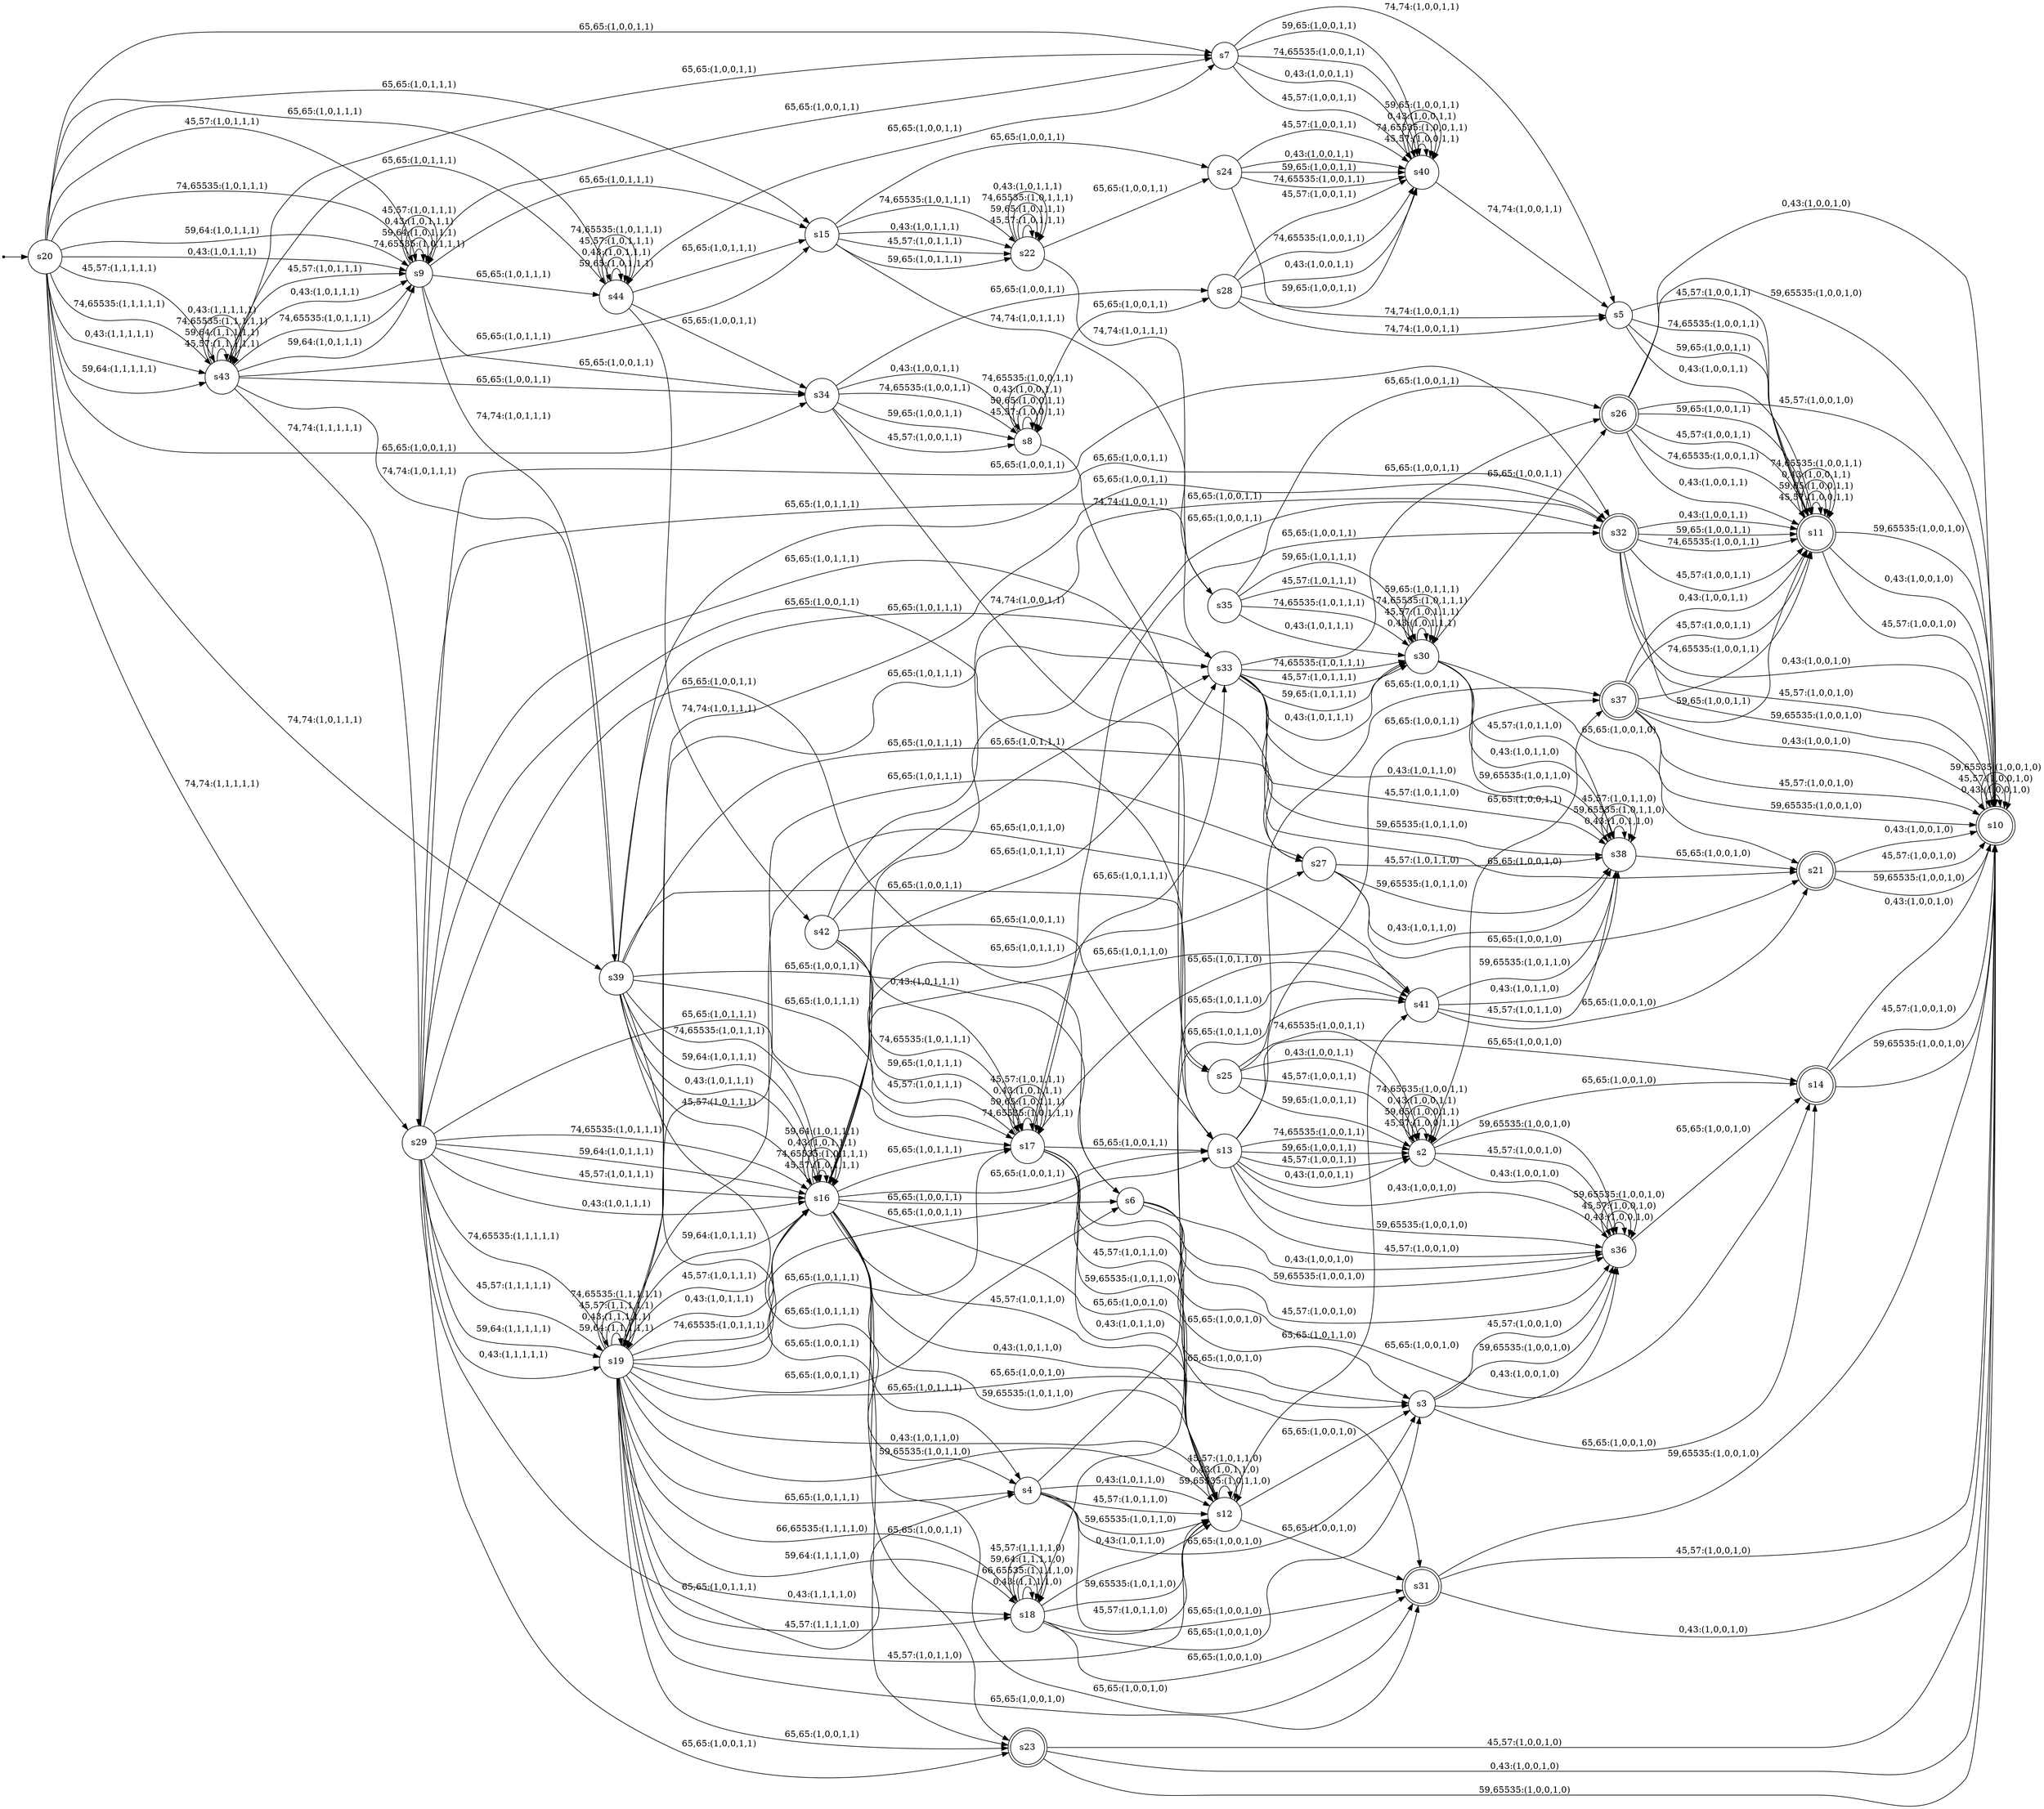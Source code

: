 
      digraph G {
        rankdir=LR;
        init [shape=point];
        node [shape = doublecircle];
        s14 s21 s37 s31 s26 s32 s11 s10 s23
        node [shape = circle];
        init -> s20;
        s44 -> s44 [label = "59,65:(1,0,1,1,1)"]
        s44 -> s44 [label = "0,43:(1,0,1,1,1)"]
        s44 -> s44 [label = "45,57:(1,0,1,1,1)"]
        s44 -> s7 [label = "65,65:(1,0,0,1,1)"]
        s44 -> s15 [label = "65,65:(1,0,1,1,1)"]
        s44 -> s34 [label = "65,65:(1,0,0,1,1)"]
        s44 -> s44 [label = "74,65535:(1,0,1,1,1)"]
        s44 -> s42 [label = "74,74:(1,0,1,1,1)"]
        s43 -> s9 [label = "0,43:(1,0,1,1,1)"]
        s43 -> s43 [label = "45,57:(1,1,1,1,1)"]
        s43 -> s15 [label = "65,65:(1,0,1,1,1)"]
        s43 -> s43 [label = "59,64:(1,1,1,1,1)"]
        s43 -> s44 [label = "65,65:(1,0,1,1,1)"]
        s43 -> s29 [label = "74,74:(1,1,1,1,1)"]
        s43 -> s39 [label = "74,74:(1,0,1,1,1)"]
        s43 -> s43 [label = "74,65535:(1,1,1,1,1)"]
        s43 -> s9 [label = "74,65535:(1,0,1,1,1)"]
        s43 -> s34 [label = "65,65:(1,0,0,1,1)"]
        s43 -> s9 [label = "59,64:(1,0,1,1,1)"]
        s43 -> s43 [label = "0,43:(1,1,1,1,1)"]
        s43 -> s9 [label = "45,57:(1,0,1,1,1)"]
        s43 -> s7 [label = "65,65:(1,0,0,1,1)"]
        s42 -> s17 [label = "45,57:(1,0,1,1,1)"]
        s42 -> s13 [label = "65,65:(1,0,0,1,1)"]
        s42 -> s32 [label = "65,65:(1,0,0,1,1)"]
        s42 -> s17 [label = "0,43:(1,0,1,1,1)"]
        s42 -> s17 [label = "74,65535:(1,0,1,1,1)"]
        s42 -> s33 [label = "65,65:(1,0,1,1,1)"]
        s42 -> s17 [label = "59,65:(1,0,1,1,1)"]
        s41 -> s38 [label = "59,65535:(1,0,1,1,0)"]
        s41 -> s38 [label = "45,57:(1,0,1,1,0)"]
        s41 -> s21 [label = "65,65:(1,0,0,1,0)"]
        s41 -> s38 [label = "0,43:(1,0,1,1,0)"]
        s40 -> s40 [label = "45,57:(1,0,0,1,1)"]
        s40 -> s40 [label = "74,65535:(1,0,0,1,1)"]
        s40 -> s5 [label = "74,74:(1,0,0,1,1)"]
        s40 -> s40 [label = "0,43:(1,0,0,1,1)"]
        s40 -> s40 [label = "59,65:(1,0,0,1,1)"]
        s39 -> s16 [label = "45,57:(1,0,1,1,1)"]
        s39 -> s33 [label = "65,65:(1,0,1,1,1)"]
        s39 -> s32 [label = "65,65:(1,0,0,1,1)"]
        s39 -> s13 [label = "65,65:(1,0,0,1,1)"]
        s39 -> s16 [label = "74,65535:(1,0,1,1,1)"]
        s39 -> s27 [label = "65,65:(1,0,1,1,1)"]
        s39 -> s4 [label = "65,65:(1,0,1,1,1)"]
        s39 -> s23 [label = "65,65:(1,0,0,1,1)"]
        s39 -> s17 [label = "65,65:(1,0,1,1,1)"]
        s39 -> s16 [label = "59,64:(1,0,1,1,1)"]
        s39 -> s6 [label = "65,65:(1,0,0,1,1)"]
        s39 -> s16 [label = "0,43:(1,0,1,1,1)"]
        s38 -> s38 [label = "0,43:(1,0,1,1,0)"]
        s38 -> s38 [label = "59,65535:(1,0,1,1,0)"]
        s38 -> s21 [label = "65,65:(1,0,0,1,0)"]
        s38 -> s38 [label = "45,57:(1,0,1,1,0)"]
        s37 -> s11 [label = "0,43:(1,0,0,1,1)"]
        s37 -> s11 [label = "45,57:(1,0,0,1,1)"]
        s37 -> s10 [label = "45,57:(1,0,0,1,0)"]
        s37 -> s10 [label = "59,65535:(1,0,0,1,0)"]
        s37 -> s10 [label = "0,43:(1,0,0,1,0)"]
        s37 -> s11 [label = "74,65535:(1,0,0,1,1)"]
        s37 -> s11 [label = "59,65:(1,0,0,1,1)"]
        s36 -> s36 [label = "0,43:(1,0,0,1,0)"]
        s36 -> s36 [label = "45,57:(1,0,0,1,0)"]
        s36 -> s14 [label = "65,65:(1,0,0,1,0)"]
        s36 -> s36 [label = "59,65535:(1,0,0,1,0)"]
        s35 -> s30 [label = "45,57:(1,0,1,1,1)"]
        s35 -> s30 [label = "74,65535:(1,0,1,1,1)"]
        s35 -> s30 [label = "0,43:(1,0,1,1,1)"]
        s35 -> s26 [label = "65,65:(1,0,0,1,1)"]
        s35 -> s30 [label = "59,65:(1,0,1,1,1)"]
        s34 -> s8 [label = "74,65535:(1,0,0,1,1)"]
        s34 -> s8 [label = "59,65:(1,0,0,1,1)"]
        s34 -> s28 [label = "65,65:(1,0,0,1,1)"]
        s34 -> s8 [label = "45,57:(1,0,0,1,1)"]
        s34 -> s25 [label = "74,74:(1,0,0,1,1)"]
        s34 -> s8 [label = "0,43:(1,0,0,1,1)"]
        s33 -> s38 [label = "45,57:(1,0,1,1,0)"]
        s33 -> s38 [label = "0,43:(1,0,1,1,0)"]
        s33 -> s21 [label = "65,65:(1,0,0,1,0)"]
        s33 -> s30 [label = "74,65535:(1,0,1,1,1)"]
        s33 -> s30 [label = "45,57:(1,0,1,1,1)"]
        s33 -> s30 [label = "59,65:(1,0,1,1,1)"]
        s33 -> s30 [label = "0,43:(1,0,1,1,1)"]
        s33 -> s38 [label = "59,65535:(1,0,1,1,0)"]
        s33 -> s26 [label = "65,65:(1,0,0,1,1)"]
        s32 -> s10 [label = "59,65535:(1,0,0,1,0)"]
        s32 -> s11 [label = "45,57:(1,0,0,1,1)"]
        s32 -> s11 [label = "0,43:(1,0,0,1,1)"]
        s32 -> s11 [label = "59,65:(1,0,0,1,1)"]
        s32 -> s10 [label = "0,43:(1,0,0,1,0)"]
        s32 -> s10 [label = "45,57:(1,0,0,1,0)"]
        s32 -> s11 [label = "74,65535:(1,0,0,1,1)"]
        s31 -> s10 [label = "45,57:(1,0,0,1,0)"]
        s31 -> s10 [label = "0,43:(1,0,0,1,0)"]
        s31 -> s10 [label = "59,65535:(1,0,0,1,0)"]
        s30 -> s30 [label = "0,43:(1,0,1,1,1)"]
        s30 -> s21 [label = "65,65:(1,0,0,1,0)"]
        s30 -> s30 [label = "45,57:(1,0,1,1,1)"]
        s30 -> s26 [label = "65,65:(1,0,0,1,1)"]
        s30 -> s38 [label = "45,57:(1,0,1,1,0)"]
        s30 -> s30 [label = "74,65535:(1,0,1,1,1)"]
        s30 -> s30 [label = "59,65:(1,0,1,1,1)"]
        s30 -> s38 [label = "0,43:(1,0,1,1,0)"]
        s30 -> s38 [label = "59,65535:(1,0,1,1,0)"]
        s29 -> s4 [label = "65,65:(1,0,1,1,1)"]
        s29 -> s27 [label = "65,65:(1,0,1,1,1)"]
        s29 -> s19 [label = "45,57:(1,1,1,1,1)"]
        s29 -> s6 [label = "65,65:(1,0,0,1,1)"]
        s29 -> s32 [label = "65,65:(1,0,0,1,1)"]
        s29 -> s19 [label = "59,64:(1,1,1,1,1)"]
        s29 -> s16 [label = "74,65535:(1,0,1,1,1)"]
        s29 -> s16 [label = "59,64:(1,0,1,1,1)"]
        s29 -> s13 [label = "65,65:(1,0,0,1,1)"]
        s29 -> s16 [label = "45,57:(1,0,1,1,1)"]
        s29 -> s17 [label = "65,65:(1,0,1,1,1)"]
        s29 -> s19 [label = "0,43:(1,1,1,1,1)"]
        s29 -> s19 [label = "74,65535:(1,1,1,1,1)"]
        s29 -> s16 [label = "0,43:(1,0,1,1,1)"]
        s29 -> s33 [label = "65,65:(1,0,1,1,1)"]
        s29 -> s23 [label = "65,65:(1,0,0,1,1)"]
        s28 -> s40 [label = "74,65535:(1,0,0,1,1)"]
        s28 -> s40 [label = "0,43:(1,0,0,1,1)"]
        s28 -> s5 [label = "74,74:(1,0,0,1,1)"]
        s28 -> s40 [label = "59,65:(1,0,0,1,1)"]
        s28 -> s40 [label = "45,57:(1,0,0,1,1)"]
        s27 -> s38 [label = "0,43:(1,0,1,1,0)"]
        s27 -> s38 [label = "45,57:(1,0,1,1,0)"]
        s27 -> s21 [label = "65,65:(1,0,0,1,0)"]
        s27 -> s38 [label = "59,65535:(1,0,1,1,0)"]
        s26 -> s11 [label = "74,65535:(1,0,0,1,1)"]
        s26 -> s11 [label = "0,43:(1,0,0,1,1)"]
        s26 -> s10 [label = "45,57:(1,0,0,1,0)"]
        s26 -> s10 [label = "0,43:(1,0,0,1,0)"]
        s26 -> s10 [label = "59,65535:(1,0,0,1,0)"]
        s26 -> s11 [label = "59,65:(1,0,0,1,1)"]
        s26 -> s11 [label = "45,57:(1,0,0,1,1)"]
        s25 -> s2 [label = "74,65535:(1,0,0,1,1)"]
        s25 -> s2 [label = "0,43:(1,0,0,1,1)"]
        s25 -> s2 [label = "45,57:(1,0,0,1,1)"]
        s25 -> s2 [label = "59,65:(1,0,0,1,1)"]
        s25 -> s37 [label = "65,65:(1,0,0,1,1)"]
        s24 -> s40 [label = "59,65:(1,0,0,1,1)"]
        s24 -> s40 [label = "74,65535:(1,0,0,1,1)"]
        s24 -> s5 [label = "74,74:(1,0,0,1,1)"]
        s24 -> s40 [label = "45,57:(1,0,0,1,1)"]
        s24 -> s40 [label = "0,43:(1,0,0,1,1)"]
        s23 -> s10 [label = "59,65535:(1,0,0,1,0)"]
        s23 -> s10 [label = "45,57:(1,0,0,1,0)"]
        s23 -> s10 [label = "0,43:(1,0,0,1,0)"]
        s22 -> s35 [label = "74,74:(1,0,1,1,1)"]
        s22 -> s22 [label = "45,57:(1,0,1,1,1)"]
        s22 -> s22 [label = "59,65:(1,0,1,1,1)"]
        s22 -> s24 [label = "65,65:(1,0,0,1,1)"]
        s22 -> s22 [label = "74,65535:(1,0,1,1,1)"]
        s22 -> s22 [label = "0,43:(1,0,1,1,1)"]
        s21 -> s10 [label = "0,43:(1,0,0,1,0)"]
        s21 -> s10 [label = "45,57:(1,0,0,1,0)"]
        s21 -> s10 [label = "59,65535:(1,0,0,1,0)"]
        s20 -> s15 [label = "65,65:(1,0,1,1,1)"]
        s20 -> s9 [label = "45,57:(1,0,1,1,1)"]
        s20 -> s29 [label = "74,74:(1,1,1,1,1)"]
        s20 -> s39 [label = "74,74:(1,0,1,1,1)"]
        s20 -> s9 [label = "74,65535:(1,0,1,1,1)"]
        s20 -> s43 [label = "45,57:(1,1,1,1,1)"]
        s20 -> s44 [label = "65,65:(1,0,1,1,1)"]
        s20 -> s9 [label = "59,64:(1,0,1,1,1)"]
        s20 -> s43 [label = "74,65535:(1,1,1,1,1)"]
        s20 -> s43 [label = "0,43:(1,1,1,1,1)"]
        s20 -> s43 [label = "59,64:(1,1,1,1,1)"]
        s20 -> s7 [label = "65,65:(1,0,0,1,1)"]
        s20 -> s34 [label = "65,65:(1,0,0,1,1)"]
        s20 -> s9 [label = "0,43:(1,0,1,1,1)"]
        s19 -> s18 [label = "59,64:(1,1,1,1,0)"]
        s19 -> s18 [label = "45,57:(1,1,1,1,0)"]
        s19 -> s6 [label = "65,65:(1,0,0,1,1)"]
        s19 -> s19 [label = "59,64:(1,1,1,1,1)"]
        s19 -> s19 [label = "0,43:(1,1,1,1,1)"]
        s19 -> s19 [label = "45,57:(1,1,1,1,1)"]
        s19 -> s12 [label = "59,65535:(1,0,1,1,0)"]
        s19 -> s33 [label = "65,65:(1,0,1,1,1)"]
        s19 -> s19 [label = "74,65535:(1,1,1,1,1)"]
        s19 -> s18 [label = "0,43:(1,1,1,1,0)"]
        s19 -> s3 [label = "65,65:(1,0,0,1,0)"]
        s19 -> s17 [label = "65,65:(1,0,1,1,1)"]
        s19 -> s18 [label = "66,65535:(1,1,1,1,0)"]
        s19 -> s13 [label = "65,65:(1,0,0,1,1)"]
        s19 -> s23 [label = "65,65:(1,0,0,1,1)"]
        s19 -> s16 [label = "0,43:(1,0,1,1,1)"]
        s19 -> s27 [label = "65,65:(1,0,1,1,1)"]
        s19 -> s4 [label = "65,65:(1,0,1,1,1)"]
        s19 -> s16 [label = "74,65535:(1,0,1,1,1)"]
        s19 -> s41 [label = "65,65:(1,0,1,1,0)"]
        s19 -> s12 [label = "45,57:(1,0,1,1,0)"]
        s19 -> s16 [label = "59,64:(1,0,1,1,1)"]
        s19 -> s31 [label = "65,65:(1,0,0,1,0)"]
        s19 -> s32 [label = "65,65:(1,0,0,1,1)"]
        s19 -> s16 [label = "45,57:(1,0,1,1,1)"]
        s19 -> s12 [label = "0,43:(1,0,1,1,0)"]
        s18 -> s18 [label = "0,43:(1,1,1,1,0)"]
        s18 -> s12 [label = "59,65535:(1,0,1,1,0)"]
        s18 -> s18 [label = "66,65535:(1,1,1,1,0)"]
        s18 -> s12 [label = "45,57:(1,0,1,1,0)"]
        s18 -> s31 [label = "65,65:(1,0,0,1,0)"]
        s18 -> s18 [label = "59,64:(1,1,1,1,0)"]
        s18 -> s18 [label = "45,57:(1,1,1,1,0)"]
        s18 -> s41 [label = "65,65:(1,0,1,1,0)"]
        s18 -> s12 [label = "0,43:(1,0,1,1,0)"]
        s18 -> s3 [label = "65,65:(1,0,0,1,0)"]
        s17 -> s13 [label = "65,65:(1,0,0,1,1)"]
        s17 -> s32 [label = "65,65:(1,0,0,1,1)"]
        s17 -> s17 [label = "74,65535:(1,0,1,1,1)"]
        s17 -> s17 [label = "59,65:(1,0,1,1,1)"]
        s17 -> s33 [label = "65,65:(1,0,1,1,1)"]
        s17 -> s17 [label = "0,43:(1,0,1,1,1)"]
        s17 -> s3 [label = "65,65:(1,0,0,1,0)"]
        s17 -> s12 [label = "45,57:(1,0,1,1,0)"]
        s17 -> s41 [label = "65,65:(1,0,1,1,0)"]
        s17 -> s31 [label = "65,65:(1,0,0,1,0)"]
        s17 -> s12 [label = "59,65535:(1,0,1,1,0)"]
        s17 -> s12 [label = "0,43:(1,0,1,1,0)"]
        s17 -> s17 [label = "45,57:(1,0,1,1,1)"]
        s16 -> s12 [label = "59,65535:(1,0,1,1,0)"]
        s16 -> s17 [label = "65,65:(1,0,1,1,1)"]
        s16 -> s41 [label = "65,65:(1,0,1,1,0)"]
        s16 -> s12 [label = "45,57:(1,0,1,1,0)"]
        s16 -> s27 [label = "65,65:(1,0,1,1,1)"]
        s16 -> s16 [label = "45,57:(1,0,1,1,1)"]
        s16 -> s31 [label = "65,65:(1,0,0,1,0)"]
        s16 -> s16 [label = "74,65535:(1,0,1,1,1)"]
        s16 -> s23 [label = "65,65:(1,0,0,1,1)"]
        s16 -> s4 [label = "65,65:(1,0,1,1,1)"]
        s16 -> s3 [label = "65,65:(1,0,0,1,0)"]
        s16 -> s16 [label = "0,43:(1,0,1,1,1)"]
        s16 -> s12 [label = "0,43:(1,0,1,1,0)"]
        s16 -> s6 [label = "65,65:(1,0,0,1,1)"]
        s16 -> s16 [label = "59,64:(1,0,1,1,1)"]
        s16 -> s13 [label = "65,65:(1,0,0,1,1)"]
        s16 -> s32 [label = "65,65:(1,0,0,1,1)"]
        s16 -> s33 [label = "65,65:(1,0,1,1,1)"]
        s15 -> s24 [label = "65,65:(1,0,0,1,1)"]
        s15 -> s22 [label = "45,57:(1,0,1,1,1)"]
        s15 -> s22 [label = "59,65:(1,0,1,1,1)"]
        s15 -> s35 [label = "74,74:(1,0,1,1,1)"]
        s15 -> s22 [label = "74,65535:(1,0,1,1,1)"]
        s15 -> s22 [label = "0,43:(1,0,1,1,1)"]
        s14 -> s10 [label = "0,43:(1,0,0,1,0)"]
        s14 -> s10 [label = "45,57:(1,0,0,1,0)"]
        s14 -> s10 [label = "59,65535:(1,0,0,1,0)"]
        s13 -> s36 [label = "0,43:(1,0,0,1,0)"]
        s13 -> s2 [label = "74,65535:(1,0,0,1,1)"]
        s13 -> s36 [label = "59,65535:(1,0,0,1,0)"]
        s13 -> s2 [label = "59,65:(1,0,0,1,1)"]
        s13 -> s37 [label = "65,65:(1,0,0,1,1)"]
        s13 -> s2 [label = "45,57:(1,0,0,1,1)"]
        s13 -> s2 [label = "0,43:(1,0,0,1,1)"]
        s13 -> s14 [label = "65,65:(1,0,0,1,0)"]
        s13 -> s36 [label = "45,57:(1,0,0,1,0)"]
        s12 -> s12 [label = "59,65535:(1,0,1,1,0)"]
        s12 -> s12 [label = "0,43:(1,0,1,1,0)"]
        s12 -> s3 [label = "65,65:(1,0,0,1,0)"]
        s12 -> s31 [label = "65,65:(1,0,0,1,0)"]
        s12 -> s41 [label = "65,65:(1,0,1,1,0)"]
        s12 -> s12 [label = "45,57:(1,0,1,1,0)"]
        s11 -> s11 [label = "45,57:(1,0,0,1,1)"]
        s11 -> s10 [label = "0,43:(1,0,0,1,0)"]
        s11 -> s11 [label = "59,65:(1,0,0,1,1)"]
        s11 -> s10 [label = "45,57:(1,0,0,1,0)"]
        s11 -> s10 [label = "59,65535:(1,0,0,1,0)"]
        s11 -> s11 [label = "0,43:(1,0,0,1,1)"]
        s11 -> s11 [label = "74,65535:(1,0,0,1,1)"]
        s10 -> s10 [label = "0,43:(1,0,0,1,0)"]
        s10 -> s10 [label = "45,57:(1,0,0,1,0)"]
        s10 -> s10 [label = "59,65535:(1,0,0,1,0)"]
        s9 -> s7 [label = "65,65:(1,0,0,1,1)"]
        s9 -> s9 [label = "74,65535:(1,0,1,1,1)"]
        s9 -> s9 [label = "59,64:(1,0,1,1,1)"]
        s9 -> s34 [label = "65,65:(1,0,0,1,1)"]
        s9 -> s9 [label = "0,43:(1,0,1,1,1)"]
        s9 -> s44 [label = "65,65:(1,0,1,1,1)"]
        s9 -> s9 [label = "45,57:(1,0,1,1,1)"]
        s9 -> s39 [label = "74,74:(1,0,1,1,1)"]
        s9 -> s15 [label = "65,65:(1,0,1,1,1)"]
        s8 -> s8 [label = "45,57:(1,0,0,1,1)"]
        s8 -> s8 [label = "59,65:(1,0,0,1,1)"]
        s8 -> s8 [label = "0,43:(1,0,0,1,1)"]
        s8 -> s25 [label = "74,74:(1,0,0,1,1)"]
        s8 -> s8 [label = "74,65535:(1,0,0,1,1)"]
        s8 -> s28 [label = "65,65:(1,0,0,1,1)"]
        s7 -> s40 [label = "59,65:(1,0,0,1,1)"]
        s7 -> s40 [label = "74,65535:(1,0,0,1,1)"]
        s7 -> s40 [label = "0,43:(1,0,0,1,1)"]
        s7 -> s40 [label = "45,57:(1,0,0,1,1)"]
        s7 -> s5 [label = "74,74:(1,0,0,1,1)"]
        s6 -> s36 [label = "45,57:(1,0,0,1,0)"]
        s6 -> s14 [label = "65,65:(1,0,0,1,0)"]
        s6 -> s36 [label = "0,43:(1,0,0,1,0)"]
        s6 -> s36 [label = "59,65535:(1,0,0,1,0)"]
        s5 -> s11 [label = "0,43:(1,0,0,1,1)"]
        s5 -> s11 [label = "45,57:(1,0,0,1,1)"]
        s5 -> s11 [label = "74,65535:(1,0,0,1,1)"]
        s5 -> s11 [label = "59,65:(1,0,0,1,1)"]
        s4 -> s31 [label = "65,65:(1,0,0,1,0)"]
        s4 -> s41 [label = "65,65:(1,0,1,1,0)"]
        s4 -> s12 [label = "0,43:(1,0,1,1,0)"]
        s4 -> s12 [label = "45,57:(1,0,1,1,0)"]
        s4 -> s3 [label = "65,65:(1,0,0,1,0)"]
        s4 -> s12 [label = "59,65535:(1,0,1,1,0)"]
        s3 -> s14 [label = "65,65:(1,0,0,1,0)"]
        s3 -> s36 [label = "59,65535:(1,0,0,1,0)"]
        s3 -> s36 [label = "45,57:(1,0,0,1,0)"]
        s3 -> s36 [label = "0,43:(1,0,0,1,0)"]
        s2 -> s2 [label = "45,57:(1,0,0,1,1)"]
        s2 -> s36 [label = "59,65535:(1,0,0,1,0)"]
        s2 -> s37 [label = "65,65:(1,0,0,1,1)"]
        s2 -> s2 [label = "59,65:(1,0,0,1,1)"]
        s2 -> s36 [label = "45,57:(1,0,0,1,0)"]
        s2 -> s2 [label = "0,43:(1,0,0,1,1)"]
        s2 -> s2 [label = "74,65535:(1,0,0,1,1)"]
        s2 -> s36 [label = "0,43:(1,0,0,1,0)"]
        s2 -> s14 [label = "65,65:(1,0,0,1,0)"]}